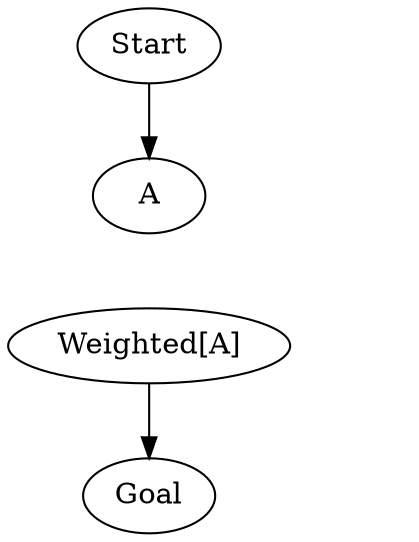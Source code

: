 digraph {
    Start[class="extremity"]
    Goal[class="extremity"]

    A[group="upper" class="start,disabled"]
    FA[label="Weighted[A]" group="upper" class="goal"]
    empty[label="PosInt" style="invis"]
    A -> FA[style="invis"]
    empty -> FA[style="invis"]

    Start -> A[class="start,disabled"]
    FA -> Goal[class="goal"]
}
